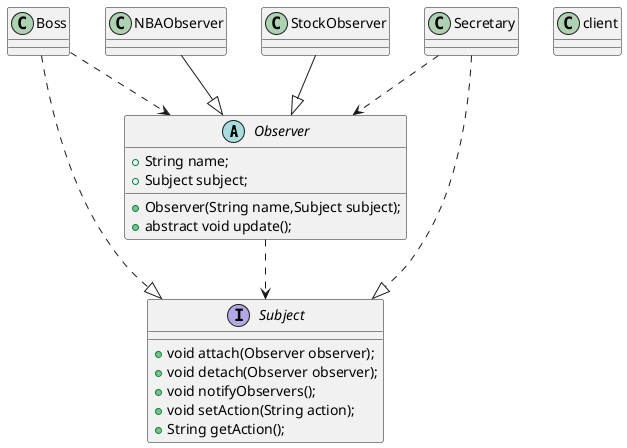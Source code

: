 @startuml
'https://plantuml.com/class-diagram

abstract class Observer{
    + String name;
    + Subject subject;
    + Observer(String name,Subject subject);
    + abstract void update();
}
interface Subject{
    + void attach(Observer observer);
    + void detach(Observer observer);
    + void notifyObservers();
    + void setAction(String action);
    + String getAction();
}
class NBAObserver{}
class StockObserver{}
class Boss{}
class Secretary{}
class client{}

NBAObserver --|> Observer
StockObserver --|> Observer
Boss ..|> Subject
Secretary ..|> Subject
Observer ..> Subject

Secretary ..>  Observer
Boss ..>  Observer

@enduml